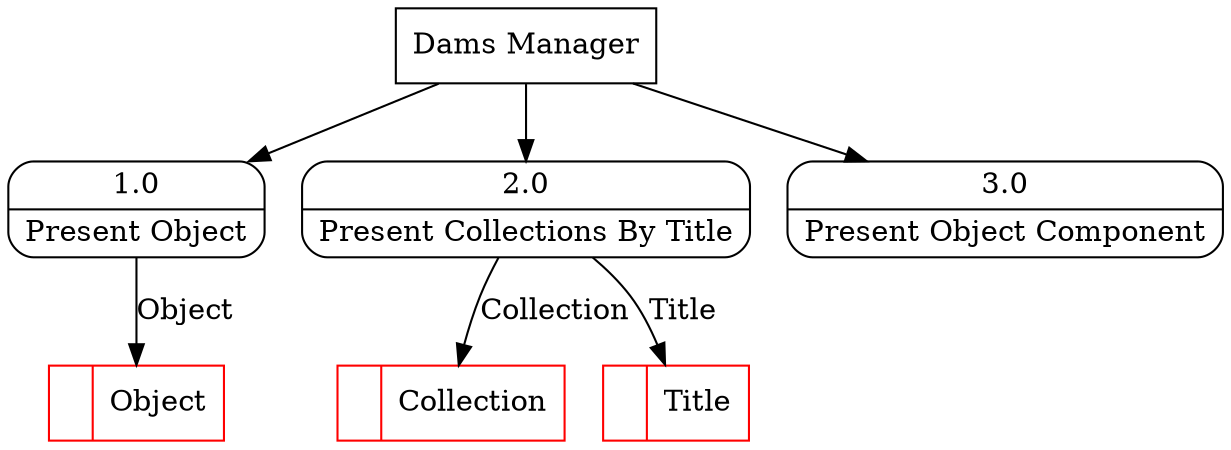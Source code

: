 digraph dfd2{ 
node[shape=record]
200 [label="<f0>  |<f1> Object " color=red];
201 [label="<f0>  |<f1> Collection " color=red];
202 [label="<f0>  |<f1> Title " color=red];
203 [label="Dams Manager" shape=box];
204 [label="{<f0> 1.0|<f1> Present Object }" shape=Mrecord];
205 [label="{<f0> 2.0|<f1> Present Collections By Title }" shape=Mrecord];
206 [label="{<f0> 3.0|<f1> Present Object Component }" shape=Mrecord];
203 -> 204
203 -> 205
203 -> 206
204 -> 200 [label="Object"]
205 -> 201 [label="Collection"]
205 -> 202 [label="Title"]
}